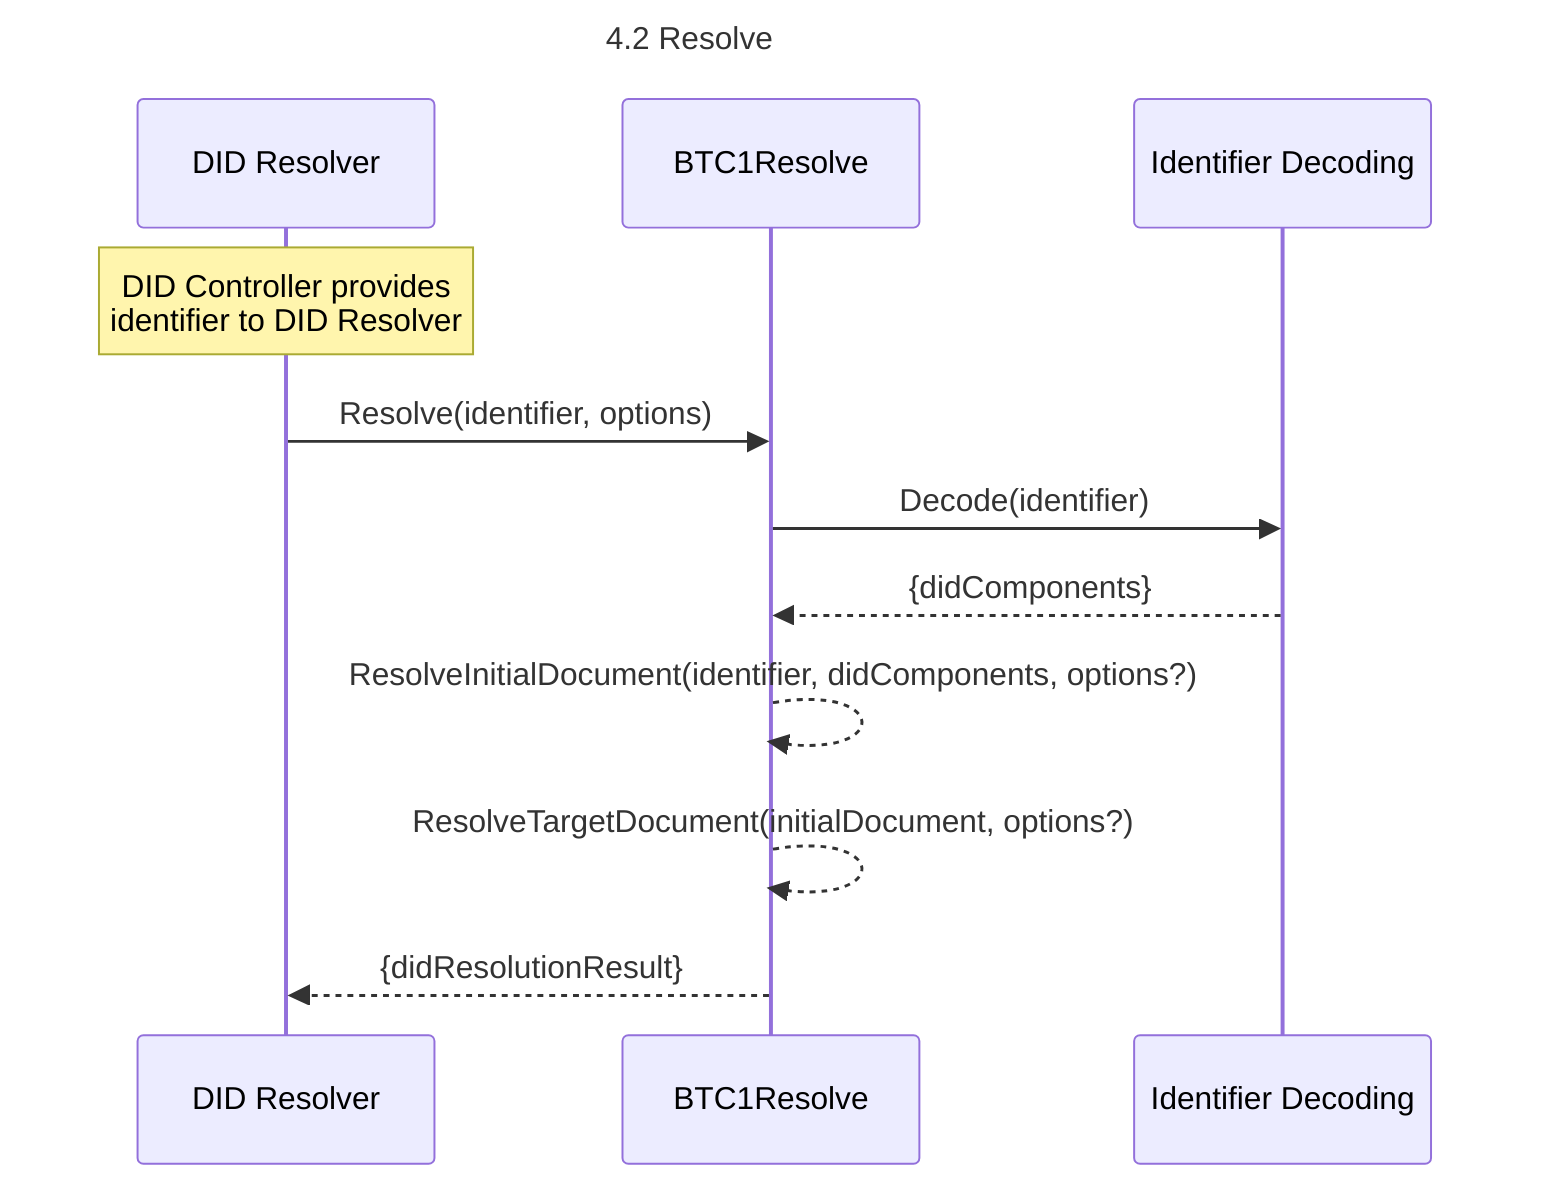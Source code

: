 sequenceDiagram
    title 4.2 Resolve
    participant Resolver as DID Resolver
    participant Resolve as BTC1Resolve
    participant Decode as Identifier Decoding

    note over Resolver: DID Controller provides<br/>identifier to DID Resolver

    Resolver->>Resolve: Resolve(identifier, options)
    Resolve->>Decode: Decode(identifier)
    Decode-->>Resolve: {didComponents}
    Resolve-->>Resolve: ResolveInitialDocument(identifier, didComponents, options?)
    Resolve-->>Resolve: ResolveTargetDocument(initialDocument, options?)
    Resolve-->>Resolver: {didResolutionResult}